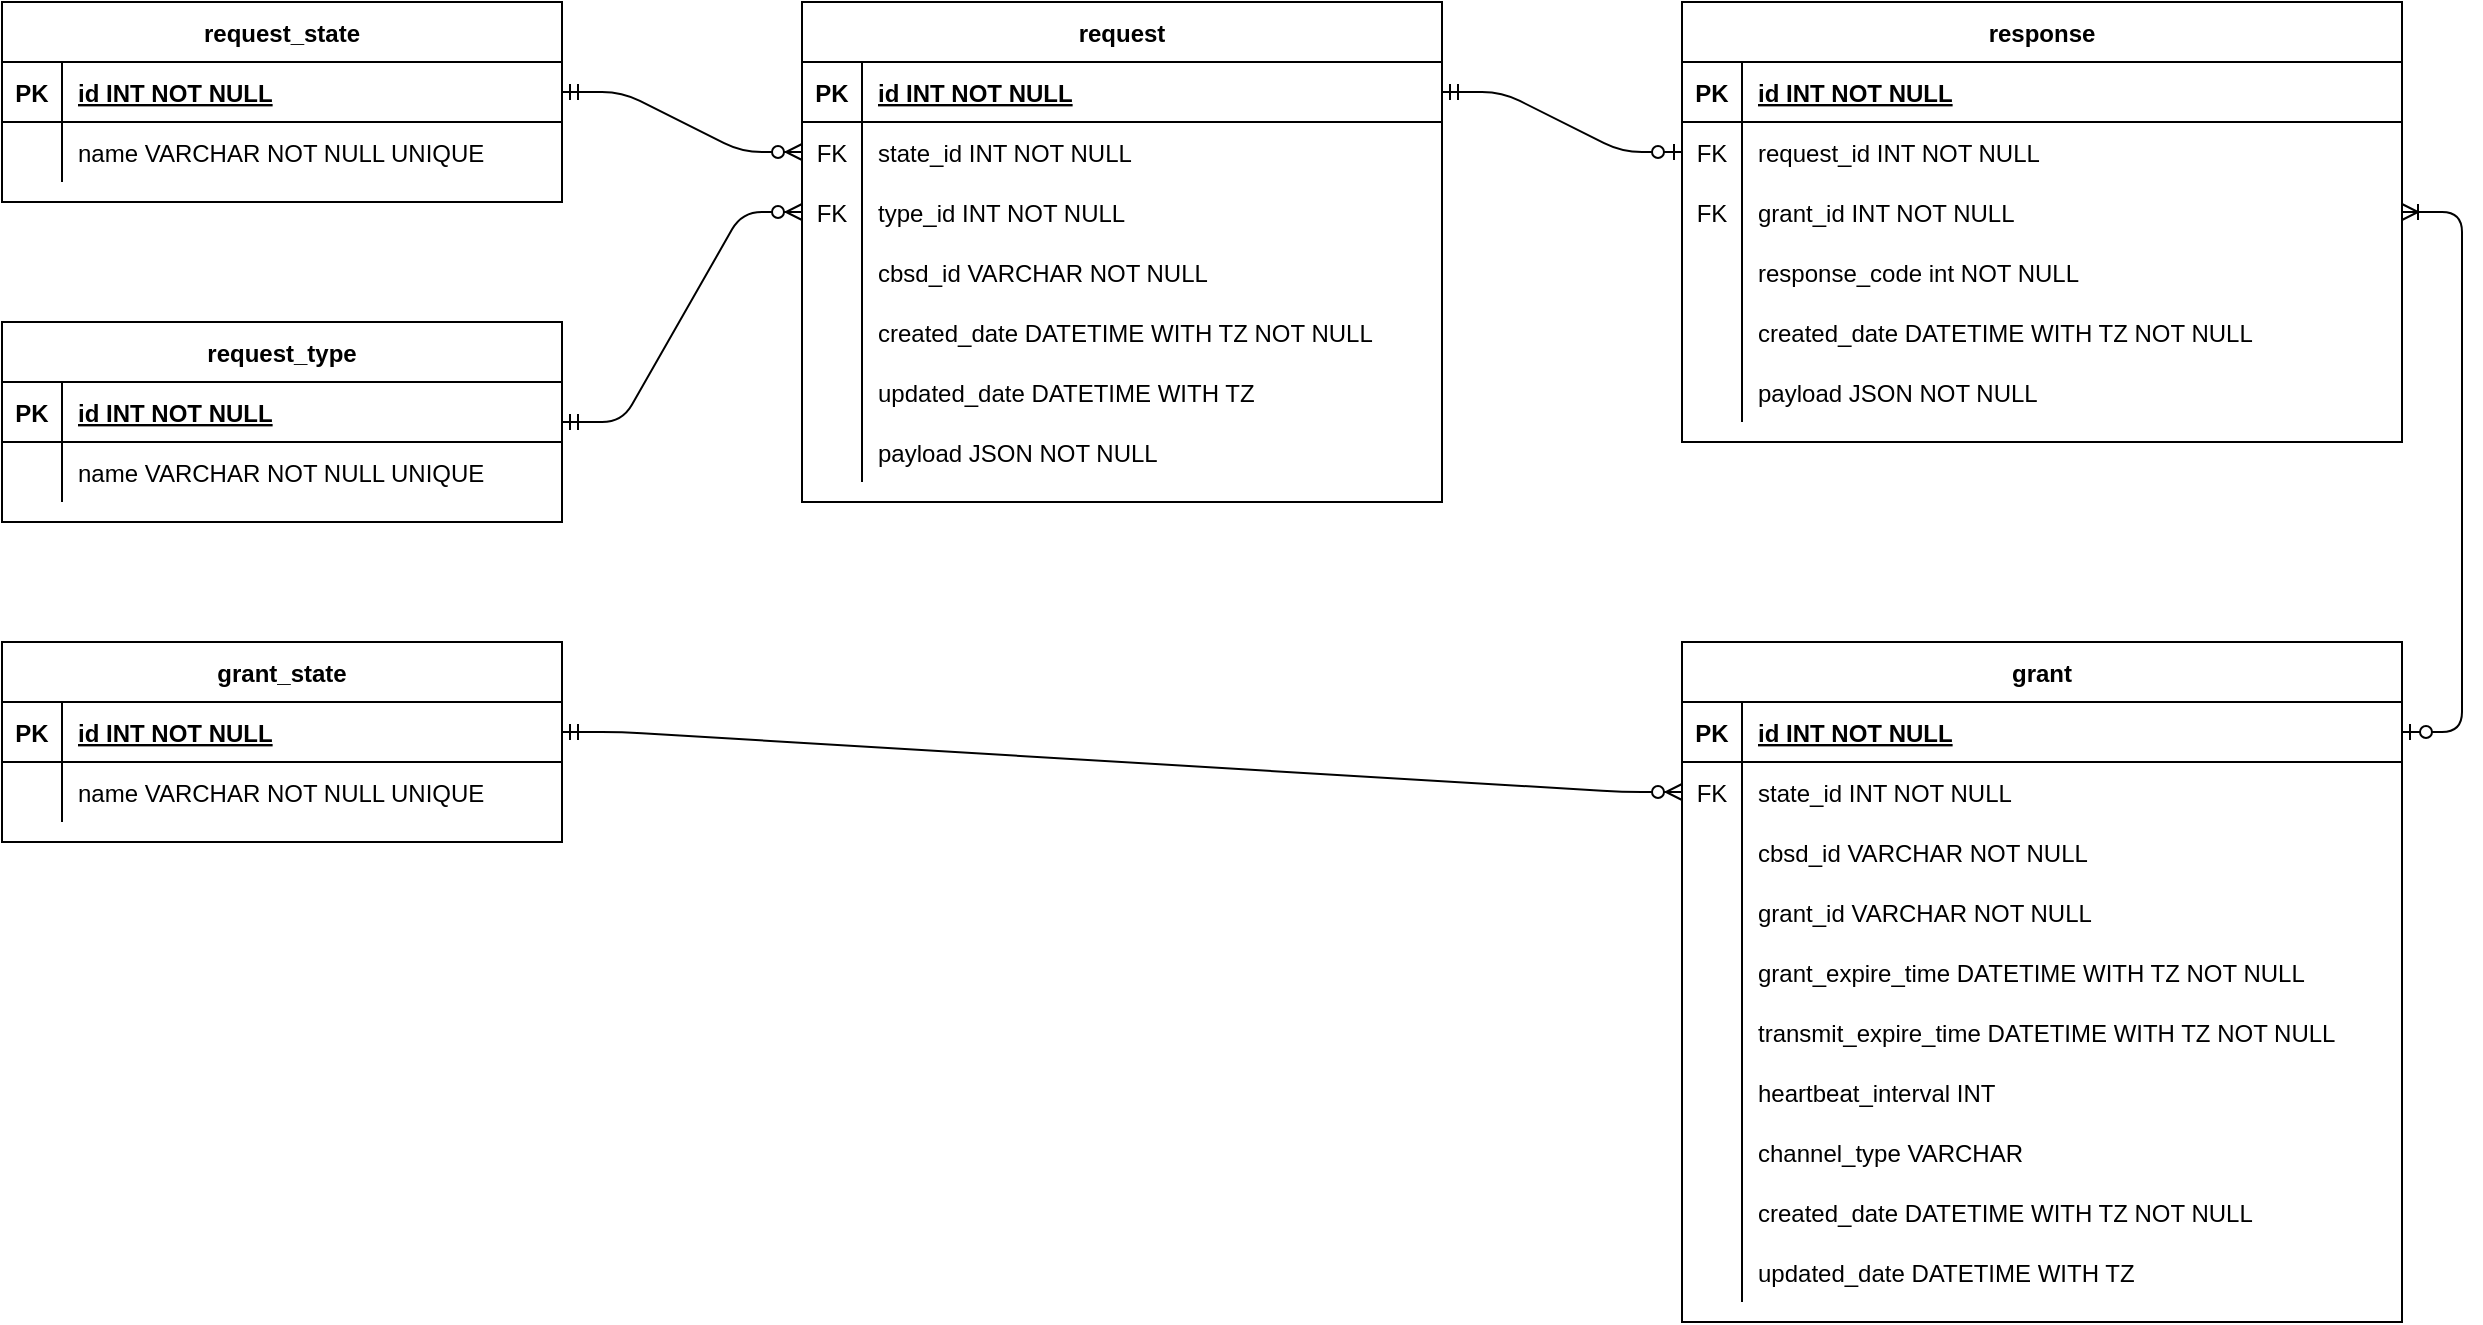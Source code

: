 <mxfile version="14.6.13" type="device"><diagram id="R2lEEEUBdFMjLlhIrx00" name="Page-1"><mxGraphModel dx="1350" dy="831" grid="1" gridSize="10" guides="1" tooltips="1" connect="1" arrows="1" fold="1" page="1" pageScale="1" pageWidth="850" pageHeight="1100" math="0" shadow="0" extFonts="Permanent Marker^https://fonts.googleapis.com/css?family=Permanent+Marker"><root><mxCell id="0"/><mxCell id="1" parent="0"/><mxCell id="C-vyLk0tnHw3VtMMgP7b-1" value="" style="edgeStyle=entityRelationEdgeStyle;endArrow=ERzeroToMany;startArrow=ERmandOne;endFill=1;startFill=0;" parent="1" source="C-vyLk0tnHw3VtMMgP7b-24" target="C-vyLk0tnHw3VtMMgP7b-6" edge="1"><mxGeometry width="100" height="100" relative="1" as="geometry"><mxPoint x="340" y="720" as="sourcePoint"/><mxPoint x="440" y="620" as="targetPoint"/></mxGeometry></mxCell><mxCell id="C-vyLk0tnHw3VtMMgP7b-12" value="" style="edgeStyle=entityRelationEdgeStyle;endArrow=ERzeroToOne;startArrow=ERmandOne;endFill=1;startFill=0;" parent="1" source="C-vyLk0tnHw3VtMMgP7b-3" target="unWOg4fV50jlK__Cf43V-41" edge="1"><mxGeometry width="100" height="100" relative="1" as="geometry"><mxPoint x="400" y="180" as="sourcePoint"/><mxPoint x="910" y="195" as="targetPoint"/></mxGeometry></mxCell><mxCell id="C-vyLk0tnHw3VtMMgP7b-2" value="request" style="shape=table;startSize=30;container=1;collapsible=1;childLayout=tableLayout;fixedRows=1;rowLines=0;fontStyle=1;align=center;resizeLast=1;" parent="1" vertex="1"><mxGeometry x="520" y="120" width="320" height="250" as="geometry"/></mxCell><mxCell id="C-vyLk0tnHw3VtMMgP7b-3" value="" style="shape=partialRectangle;collapsible=0;dropTarget=0;pointerEvents=0;fillColor=none;points=[[0,0.5],[1,0.5]];portConstraint=eastwest;top=0;left=0;right=0;bottom=1;" parent="C-vyLk0tnHw3VtMMgP7b-2" vertex="1"><mxGeometry y="30" width="320" height="30" as="geometry"/></mxCell><mxCell id="C-vyLk0tnHw3VtMMgP7b-4" value="PK" style="shape=partialRectangle;overflow=hidden;connectable=0;fillColor=none;top=0;left=0;bottom=0;right=0;fontStyle=1;" parent="C-vyLk0tnHw3VtMMgP7b-3" vertex="1"><mxGeometry width="30" height="30" as="geometry"/></mxCell><mxCell id="C-vyLk0tnHw3VtMMgP7b-5" value="id INT NOT NULL " style="shape=partialRectangle;overflow=hidden;connectable=0;fillColor=none;top=0;left=0;bottom=0;right=0;align=left;spacingLeft=6;fontStyle=5;" parent="C-vyLk0tnHw3VtMMgP7b-3" vertex="1"><mxGeometry x="30" width="290" height="30" as="geometry"/></mxCell><mxCell id="C-vyLk0tnHw3VtMMgP7b-6" value="" style="shape=partialRectangle;collapsible=0;dropTarget=0;pointerEvents=0;fillColor=none;points=[[0,0.5],[1,0.5]];portConstraint=eastwest;top=0;left=0;right=0;bottom=0;" parent="C-vyLk0tnHw3VtMMgP7b-2" vertex="1"><mxGeometry y="60" width="320" height="30" as="geometry"/></mxCell><mxCell id="C-vyLk0tnHw3VtMMgP7b-7" value="FK" style="shape=partialRectangle;overflow=hidden;connectable=0;fillColor=none;top=0;left=0;bottom=0;right=0;" parent="C-vyLk0tnHw3VtMMgP7b-6" vertex="1"><mxGeometry width="30" height="30" as="geometry"/></mxCell><mxCell id="C-vyLk0tnHw3VtMMgP7b-8" value="state_id INT NOT NULL" style="shape=partialRectangle;overflow=hidden;connectable=0;fillColor=none;top=0;left=0;bottom=0;right=0;align=left;spacingLeft=6;" parent="C-vyLk0tnHw3VtMMgP7b-6" vertex="1"><mxGeometry x="30" width="290" height="30" as="geometry"/></mxCell><mxCell id="C-vyLk0tnHw3VtMMgP7b-9" value="" style="shape=partialRectangle;collapsible=0;dropTarget=0;pointerEvents=0;fillColor=none;points=[[0,0.5],[1,0.5]];portConstraint=eastwest;top=0;left=0;right=0;bottom=0;" parent="C-vyLk0tnHw3VtMMgP7b-2" vertex="1"><mxGeometry y="90" width="320" height="30" as="geometry"/></mxCell><mxCell id="C-vyLk0tnHw3VtMMgP7b-10" value="FK" style="shape=partialRectangle;overflow=hidden;connectable=0;fillColor=none;top=0;left=0;bottom=0;right=0;" parent="C-vyLk0tnHw3VtMMgP7b-9" vertex="1"><mxGeometry width="30" height="30" as="geometry"/></mxCell><mxCell id="C-vyLk0tnHw3VtMMgP7b-11" value="type_id INT NOT NULL" style="shape=partialRectangle;overflow=hidden;connectable=0;fillColor=none;top=0;left=0;bottom=0;right=0;align=left;spacingLeft=6;" parent="C-vyLk0tnHw3VtMMgP7b-9" vertex="1"><mxGeometry x="30" width="290" height="30" as="geometry"/></mxCell><mxCell id="unWOg4fV50jlK__Cf43V-62" value="" style="shape=partialRectangle;collapsible=0;dropTarget=0;pointerEvents=0;fillColor=none;points=[[0,0.5],[1,0.5]];portConstraint=eastwest;top=0;left=0;right=0;bottom=0;" vertex="1" parent="C-vyLk0tnHw3VtMMgP7b-2"><mxGeometry y="120" width="320" height="30" as="geometry"/></mxCell><mxCell id="unWOg4fV50jlK__Cf43V-63" value="" style="shape=partialRectangle;overflow=hidden;connectable=0;fillColor=none;top=0;left=0;bottom=0;right=0;" vertex="1" parent="unWOg4fV50jlK__Cf43V-62"><mxGeometry width="30" height="30" as="geometry"/></mxCell><mxCell id="unWOg4fV50jlK__Cf43V-64" value="cbsd_id VARCHAR NOT NULL" style="shape=partialRectangle;overflow=hidden;connectable=0;fillColor=none;top=0;left=0;bottom=0;right=0;align=left;spacingLeft=6;" vertex="1" parent="unWOg4fV50jlK__Cf43V-62"><mxGeometry x="30" width="290" height="30" as="geometry"/></mxCell><mxCell id="unWOg4fV50jlK__Cf43V-65" value="" style="shape=partialRectangle;collapsible=0;dropTarget=0;pointerEvents=0;fillColor=none;points=[[0,0.5],[1,0.5]];portConstraint=eastwest;top=0;left=0;right=0;bottom=0;" vertex="1" parent="C-vyLk0tnHw3VtMMgP7b-2"><mxGeometry y="150" width="320" height="30" as="geometry"/></mxCell><mxCell id="unWOg4fV50jlK__Cf43V-66" value="" style="shape=partialRectangle;overflow=hidden;connectable=0;fillColor=none;top=0;left=0;bottom=0;right=0;" vertex="1" parent="unWOg4fV50jlK__Cf43V-65"><mxGeometry width="30" height="30" as="geometry"/></mxCell><mxCell id="unWOg4fV50jlK__Cf43V-67" value="created_date DATETIME WITH TZ NOT NULL" style="shape=partialRectangle;overflow=hidden;connectable=0;fillColor=none;top=0;left=0;bottom=0;right=0;align=left;spacingLeft=6;" vertex="1" parent="unWOg4fV50jlK__Cf43V-65"><mxGeometry x="30" width="290" height="30" as="geometry"/></mxCell><mxCell id="unWOg4fV50jlK__Cf43V-68" value="" style="shape=partialRectangle;collapsible=0;dropTarget=0;pointerEvents=0;fillColor=none;points=[[0,0.5],[1,0.5]];portConstraint=eastwest;top=0;left=0;right=0;bottom=0;" vertex="1" parent="C-vyLk0tnHw3VtMMgP7b-2"><mxGeometry y="180" width="320" height="30" as="geometry"/></mxCell><mxCell id="unWOg4fV50jlK__Cf43V-69" value="" style="shape=partialRectangle;overflow=hidden;connectable=0;fillColor=none;top=0;left=0;bottom=0;right=0;" vertex="1" parent="unWOg4fV50jlK__Cf43V-68"><mxGeometry width="30" height="30" as="geometry"/></mxCell><mxCell id="unWOg4fV50jlK__Cf43V-70" value="updated_date DATETIME WITH TZ" style="shape=partialRectangle;overflow=hidden;connectable=0;fillColor=none;top=0;left=0;bottom=0;right=0;align=left;spacingLeft=6;" vertex="1" parent="unWOg4fV50jlK__Cf43V-68"><mxGeometry x="30" width="290" height="30" as="geometry"/></mxCell><mxCell id="unWOg4fV50jlK__Cf43V-71" value="" style="shape=partialRectangle;collapsible=0;dropTarget=0;pointerEvents=0;fillColor=none;points=[[0,0.5],[1,0.5]];portConstraint=eastwest;top=0;left=0;right=0;bottom=0;" vertex="1" parent="C-vyLk0tnHw3VtMMgP7b-2"><mxGeometry y="210" width="320" height="30" as="geometry"/></mxCell><mxCell id="unWOg4fV50jlK__Cf43V-72" value="" style="shape=partialRectangle;overflow=hidden;connectable=0;fillColor=none;top=0;left=0;bottom=0;right=0;" vertex="1" parent="unWOg4fV50jlK__Cf43V-71"><mxGeometry width="30" height="30" as="geometry"/></mxCell><mxCell id="unWOg4fV50jlK__Cf43V-73" value="payload JSON NOT NULL" style="shape=partialRectangle;overflow=hidden;connectable=0;fillColor=none;top=0;left=0;bottom=0;right=0;align=left;spacingLeft=6;" vertex="1" parent="unWOg4fV50jlK__Cf43V-71"><mxGeometry x="30" width="290" height="30" as="geometry"/></mxCell><mxCell id="C-vyLk0tnHw3VtMMgP7b-23" value="request_state" style="shape=table;startSize=30;container=1;collapsible=1;childLayout=tableLayout;fixedRows=1;rowLines=0;fontStyle=1;align=center;resizeLast=1;" parent="1" vertex="1"><mxGeometry x="120" y="120" width="280" height="100" as="geometry"/></mxCell><mxCell id="C-vyLk0tnHw3VtMMgP7b-24" value="" style="shape=partialRectangle;collapsible=0;dropTarget=0;pointerEvents=0;fillColor=none;points=[[0,0.5],[1,0.5]];portConstraint=eastwest;top=0;left=0;right=0;bottom=1;" parent="C-vyLk0tnHw3VtMMgP7b-23" vertex="1"><mxGeometry y="30" width="280" height="30" as="geometry"/></mxCell><mxCell id="C-vyLk0tnHw3VtMMgP7b-25" value="PK" style="shape=partialRectangle;overflow=hidden;connectable=0;fillColor=none;top=0;left=0;bottom=0;right=0;fontStyle=1;" parent="C-vyLk0tnHw3VtMMgP7b-24" vertex="1"><mxGeometry width="30" height="30" as="geometry"/></mxCell><mxCell id="C-vyLk0tnHw3VtMMgP7b-26" value="id INT NOT NULL " style="shape=partialRectangle;overflow=hidden;connectable=0;fillColor=none;top=0;left=0;bottom=0;right=0;align=left;spacingLeft=6;fontStyle=5;" parent="C-vyLk0tnHw3VtMMgP7b-24" vertex="1"><mxGeometry x="30" width="250" height="30" as="geometry"/></mxCell><mxCell id="C-vyLk0tnHw3VtMMgP7b-27" value="" style="shape=partialRectangle;collapsible=0;dropTarget=0;pointerEvents=0;fillColor=none;points=[[0,0.5],[1,0.5]];portConstraint=eastwest;top=0;left=0;right=0;bottom=0;" parent="C-vyLk0tnHw3VtMMgP7b-23" vertex="1"><mxGeometry y="60" width="280" height="30" as="geometry"/></mxCell><mxCell id="C-vyLk0tnHw3VtMMgP7b-28" value="" style="shape=partialRectangle;overflow=hidden;connectable=0;fillColor=none;top=0;left=0;bottom=0;right=0;" parent="C-vyLk0tnHw3VtMMgP7b-27" vertex="1"><mxGeometry width="30" height="30" as="geometry"/></mxCell><mxCell id="C-vyLk0tnHw3VtMMgP7b-29" value="name VARCHAR NOT NULL UNIQUE" style="shape=partialRectangle;overflow=hidden;connectable=0;fillColor=none;top=0;left=0;bottom=0;right=0;align=left;spacingLeft=6;" parent="C-vyLk0tnHw3VtMMgP7b-27" vertex="1"><mxGeometry x="30" width="250" height="30" as="geometry"/></mxCell><mxCell id="unWOg4fV50jlK__Cf43V-15" value="request_type" style="shape=table;startSize=30;container=1;collapsible=1;childLayout=tableLayout;fixedRows=1;rowLines=0;fontStyle=1;align=center;resizeLast=1;" vertex="1" parent="1"><mxGeometry x="120" y="280" width="280" height="100" as="geometry"/></mxCell><mxCell id="unWOg4fV50jlK__Cf43V-16" value="" style="shape=partialRectangle;collapsible=0;dropTarget=0;pointerEvents=0;fillColor=none;points=[[0,0.5],[1,0.5]];portConstraint=eastwest;top=0;left=0;right=0;bottom=1;" vertex="1" parent="unWOg4fV50jlK__Cf43V-15"><mxGeometry y="30" width="280" height="30" as="geometry"/></mxCell><mxCell id="unWOg4fV50jlK__Cf43V-17" value="PK" style="shape=partialRectangle;overflow=hidden;connectable=0;fillColor=none;top=0;left=0;bottom=0;right=0;fontStyle=1;" vertex="1" parent="unWOg4fV50jlK__Cf43V-16"><mxGeometry width="30" height="30" as="geometry"/></mxCell><mxCell id="unWOg4fV50jlK__Cf43V-18" value="id INT NOT NULL " style="shape=partialRectangle;overflow=hidden;connectable=0;fillColor=none;top=0;left=0;bottom=0;right=0;align=left;spacingLeft=6;fontStyle=5;" vertex="1" parent="unWOg4fV50jlK__Cf43V-16"><mxGeometry x="30" width="250" height="30" as="geometry"/></mxCell><mxCell id="unWOg4fV50jlK__Cf43V-19" value="" style="shape=partialRectangle;collapsible=0;dropTarget=0;pointerEvents=0;fillColor=none;points=[[0,0.5],[1,0.5]];portConstraint=eastwest;top=0;left=0;right=0;bottom=0;" vertex="1" parent="unWOg4fV50jlK__Cf43V-15"><mxGeometry y="60" width="280" height="30" as="geometry"/></mxCell><mxCell id="unWOg4fV50jlK__Cf43V-20" value="" style="shape=partialRectangle;overflow=hidden;connectable=0;fillColor=none;top=0;left=0;bottom=0;right=0;" vertex="1" parent="unWOg4fV50jlK__Cf43V-19"><mxGeometry width="30" height="30" as="geometry"/></mxCell><mxCell id="unWOg4fV50jlK__Cf43V-21" value="name VARCHAR NOT NULL UNIQUE" style="shape=partialRectangle;overflow=hidden;connectable=0;fillColor=none;top=0;left=0;bottom=0;right=0;align=left;spacingLeft=6;" vertex="1" parent="unWOg4fV50jlK__Cf43V-19"><mxGeometry x="30" width="250" height="30" as="geometry"/></mxCell><mxCell id="unWOg4fV50jlK__Cf43V-22" value="grant_state" style="shape=table;startSize=30;container=1;collapsible=1;childLayout=tableLayout;fixedRows=1;rowLines=0;fontStyle=1;align=center;resizeLast=1;" vertex="1" parent="1"><mxGeometry x="120" y="440" width="280" height="100" as="geometry"/></mxCell><mxCell id="unWOg4fV50jlK__Cf43V-23" value="" style="shape=partialRectangle;collapsible=0;dropTarget=0;pointerEvents=0;fillColor=none;points=[[0,0.5],[1,0.5]];portConstraint=eastwest;top=0;left=0;right=0;bottom=1;" vertex="1" parent="unWOg4fV50jlK__Cf43V-22"><mxGeometry y="30" width="280" height="30" as="geometry"/></mxCell><mxCell id="unWOg4fV50jlK__Cf43V-24" value="PK" style="shape=partialRectangle;overflow=hidden;connectable=0;fillColor=none;top=0;left=0;bottom=0;right=0;fontStyle=1;" vertex="1" parent="unWOg4fV50jlK__Cf43V-23"><mxGeometry width="30" height="30" as="geometry"/></mxCell><mxCell id="unWOg4fV50jlK__Cf43V-25" value="id INT NOT NULL " style="shape=partialRectangle;overflow=hidden;connectable=0;fillColor=none;top=0;left=0;bottom=0;right=0;align=left;spacingLeft=6;fontStyle=5;" vertex="1" parent="unWOg4fV50jlK__Cf43V-23"><mxGeometry x="30" width="250" height="30" as="geometry"/></mxCell><mxCell id="unWOg4fV50jlK__Cf43V-26" value="" style="shape=partialRectangle;collapsible=0;dropTarget=0;pointerEvents=0;fillColor=none;points=[[0,0.5],[1,0.5]];portConstraint=eastwest;top=0;left=0;right=0;bottom=0;" vertex="1" parent="unWOg4fV50jlK__Cf43V-22"><mxGeometry y="60" width="280" height="30" as="geometry"/></mxCell><mxCell id="unWOg4fV50jlK__Cf43V-27" value="" style="shape=partialRectangle;overflow=hidden;connectable=0;fillColor=none;top=0;left=0;bottom=0;right=0;" vertex="1" parent="unWOg4fV50jlK__Cf43V-26"><mxGeometry width="30" height="30" as="geometry"/></mxCell><mxCell id="unWOg4fV50jlK__Cf43V-28" value="name VARCHAR NOT NULL UNIQUE" style="shape=partialRectangle;overflow=hidden;connectable=0;fillColor=none;top=0;left=0;bottom=0;right=0;align=left;spacingLeft=6;" vertex="1" parent="unWOg4fV50jlK__Cf43V-26"><mxGeometry x="30" width="250" height="30" as="geometry"/></mxCell><mxCell id="unWOg4fV50jlK__Cf43V-33" value="" style="edgeStyle=entityRelationEdgeStyle;endArrow=ERzeroToMany;startArrow=ERmandOne;endFill=1;startFill=0;" edge="1" parent="1" source="unWOg4fV50jlK__Cf43V-15" target="C-vyLk0tnHw3VtMMgP7b-9"><mxGeometry width="100" height="100" relative="1" as="geometry"><mxPoint x="380" y="175" as="sourcePoint"/><mxPoint x="460" y="205" as="targetPoint"/></mxGeometry></mxCell><mxCell id="unWOg4fV50jlK__Cf43V-37" value="response" style="shape=table;startSize=30;container=1;collapsible=1;childLayout=tableLayout;fixedRows=1;rowLines=0;fontStyle=1;align=center;resizeLast=1;" vertex="1" parent="1"><mxGeometry x="960" y="120" width="360" height="220" as="geometry"/></mxCell><mxCell id="unWOg4fV50jlK__Cf43V-38" value="" style="shape=partialRectangle;collapsible=0;dropTarget=0;pointerEvents=0;fillColor=none;points=[[0,0.5],[1,0.5]];portConstraint=eastwest;top=0;left=0;right=0;bottom=1;" vertex="1" parent="unWOg4fV50jlK__Cf43V-37"><mxGeometry y="30" width="360" height="30" as="geometry"/></mxCell><mxCell id="unWOg4fV50jlK__Cf43V-39" value="PK" style="shape=partialRectangle;overflow=hidden;connectable=0;fillColor=none;top=0;left=0;bottom=0;right=0;fontStyle=1;" vertex="1" parent="unWOg4fV50jlK__Cf43V-38"><mxGeometry width="30" height="30" as="geometry"/></mxCell><mxCell id="unWOg4fV50jlK__Cf43V-40" value="id INT NOT NULL " style="shape=partialRectangle;overflow=hidden;connectable=0;fillColor=none;top=0;left=0;bottom=0;right=0;align=left;spacingLeft=6;fontStyle=5;" vertex="1" parent="unWOg4fV50jlK__Cf43V-38"><mxGeometry x="30" width="330" height="30" as="geometry"/></mxCell><mxCell id="unWOg4fV50jlK__Cf43V-41" value="" style="shape=partialRectangle;collapsible=0;dropTarget=0;pointerEvents=0;fillColor=none;points=[[0,0.5],[1,0.5]];portConstraint=eastwest;top=0;left=0;right=0;bottom=0;" vertex="1" parent="unWOg4fV50jlK__Cf43V-37"><mxGeometry y="60" width="360" height="30" as="geometry"/></mxCell><mxCell id="unWOg4fV50jlK__Cf43V-42" value="FK" style="shape=partialRectangle;overflow=hidden;connectable=0;fillColor=none;top=0;left=0;bottom=0;right=0;" vertex="1" parent="unWOg4fV50jlK__Cf43V-41"><mxGeometry width="30" height="30" as="geometry"/></mxCell><mxCell id="unWOg4fV50jlK__Cf43V-43" value="request_id INT NOT NULL" style="shape=partialRectangle;overflow=hidden;connectable=0;fillColor=none;top=0;left=0;bottom=0;right=0;align=left;spacingLeft=6;" vertex="1" parent="unWOg4fV50jlK__Cf43V-41"><mxGeometry x="30" width="330" height="30" as="geometry"/></mxCell><mxCell id="unWOg4fV50jlK__Cf43V-44" value="" style="shape=partialRectangle;collapsible=0;dropTarget=0;pointerEvents=0;fillColor=none;points=[[0,0.5],[1,0.5]];portConstraint=eastwest;top=0;left=0;right=0;bottom=0;" vertex="1" parent="unWOg4fV50jlK__Cf43V-37"><mxGeometry y="90" width="360" height="30" as="geometry"/></mxCell><mxCell id="unWOg4fV50jlK__Cf43V-45" value="FK" style="shape=partialRectangle;overflow=hidden;connectable=0;fillColor=none;top=0;left=0;bottom=0;right=0;" vertex="1" parent="unWOg4fV50jlK__Cf43V-44"><mxGeometry width="30" height="30" as="geometry"/></mxCell><mxCell id="unWOg4fV50jlK__Cf43V-46" value="grant_id INT NOT NULL" style="shape=partialRectangle;overflow=hidden;connectable=0;fillColor=none;top=0;left=0;bottom=0;right=0;align=left;spacingLeft=6;" vertex="1" parent="unWOg4fV50jlK__Cf43V-44"><mxGeometry x="30" width="330" height="30" as="geometry"/></mxCell><mxCell id="unWOg4fV50jlK__Cf43V-97" value="" style="shape=partialRectangle;collapsible=0;dropTarget=0;pointerEvents=0;fillColor=none;points=[[0,0.5],[1,0.5]];portConstraint=eastwest;top=0;left=0;right=0;bottom=0;" vertex="1" parent="unWOg4fV50jlK__Cf43V-37"><mxGeometry y="120" width="360" height="30" as="geometry"/></mxCell><mxCell id="unWOg4fV50jlK__Cf43V-98" value="" style="shape=partialRectangle;overflow=hidden;connectable=0;fillColor=none;top=0;left=0;bottom=0;right=0;" vertex="1" parent="unWOg4fV50jlK__Cf43V-97"><mxGeometry width="30" height="30" as="geometry"/></mxCell><mxCell id="unWOg4fV50jlK__Cf43V-99" value="response_code int NOT NULL" style="shape=partialRectangle;overflow=hidden;connectable=0;fillColor=none;top=0;left=0;bottom=0;right=0;align=left;spacingLeft=6;" vertex="1" parent="unWOg4fV50jlK__Cf43V-97"><mxGeometry x="30" width="330" height="30" as="geometry"/></mxCell><mxCell id="unWOg4fV50jlK__Cf43V-100" value="" style="shape=partialRectangle;collapsible=0;dropTarget=0;pointerEvents=0;fillColor=none;points=[[0,0.5],[1,0.5]];portConstraint=eastwest;top=0;left=0;right=0;bottom=0;" vertex="1" parent="unWOg4fV50jlK__Cf43V-37"><mxGeometry y="150" width="360" height="30" as="geometry"/></mxCell><mxCell id="unWOg4fV50jlK__Cf43V-101" value="" style="shape=partialRectangle;overflow=hidden;connectable=0;fillColor=none;top=0;left=0;bottom=0;right=0;" vertex="1" parent="unWOg4fV50jlK__Cf43V-100"><mxGeometry width="30" height="30" as="geometry"/></mxCell><mxCell id="unWOg4fV50jlK__Cf43V-102" value="created_date DATETIME WITH TZ NOT NULL" style="shape=partialRectangle;overflow=hidden;connectable=0;fillColor=none;top=0;left=0;bottom=0;right=0;align=left;spacingLeft=6;" vertex="1" parent="unWOg4fV50jlK__Cf43V-100"><mxGeometry x="30" width="330" height="30" as="geometry"/></mxCell><mxCell id="unWOg4fV50jlK__Cf43V-103" value="" style="shape=partialRectangle;collapsible=0;dropTarget=0;pointerEvents=0;fillColor=none;points=[[0,0.5],[1,0.5]];portConstraint=eastwest;top=0;left=0;right=0;bottom=0;" vertex="1" parent="unWOg4fV50jlK__Cf43V-37"><mxGeometry y="180" width="360" height="30" as="geometry"/></mxCell><mxCell id="unWOg4fV50jlK__Cf43V-104" value="" style="shape=partialRectangle;overflow=hidden;connectable=0;fillColor=none;top=0;left=0;bottom=0;right=0;" vertex="1" parent="unWOg4fV50jlK__Cf43V-103"><mxGeometry width="30" height="30" as="geometry"/></mxCell><mxCell id="unWOg4fV50jlK__Cf43V-105" value="payload JSON NOT NULL" style="shape=partialRectangle;overflow=hidden;connectable=0;fillColor=none;top=0;left=0;bottom=0;right=0;align=left;spacingLeft=6;" vertex="1" parent="unWOg4fV50jlK__Cf43V-103"><mxGeometry x="30" width="330" height="30" as="geometry"/></mxCell><mxCell id="unWOg4fV50jlK__Cf43V-74" value="grant" style="shape=table;startSize=30;container=1;collapsible=1;childLayout=tableLayout;fixedRows=1;rowLines=0;fontStyle=1;align=center;resizeLast=1;" vertex="1" parent="1"><mxGeometry x="960" y="440" width="360" height="340" as="geometry"/></mxCell><mxCell id="unWOg4fV50jlK__Cf43V-75" value="" style="shape=partialRectangle;collapsible=0;dropTarget=0;pointerEvents=0;fillColor=none;points=[[0,0.5],[1,0.5]];portConstraint=eastwest;top=0;left=0;right=0;bottom=1;" vertex="1" parent="unWOg4fV50jlK__Cf43V-74"><mxGeometry y="30" width="360" height="30" as="geometry"/></mxCell><mxCell id="unWOg4fV50jlK__Cf43V-76" value="PK" style="shape=partialRectangle;overflow=hidden;connectable=0;fillColor=none;top=0;left=0;bottom=0;right=0;fontStyle=1;" vertex="1" parent="unWOg4fV50jlK__Cf43V-75"><mxGeometry width="30" height="30" as="geometry"/></mxCell><mxCell id="unWOg4fV50jlK__Cf43V-77" value="id INT NOT NULL " style="shape=partialRectangle;overflow=hidden;connectable=0;fillColor=none;top=0;left=0;bottom=0;right=0;align=left;spacingLeft=6;fontStyle=5;" vertex="1" parent="unWOg4fV50jlK__Cf43V-75"><mxGeometry x="30" width="330" height="30" as="geometry"/></mxCell><mxCell id="unWOg4fV50jlK__Cf43V-78" value="" style="shape=partialRectangle;collapsible=0;dropTarget=0;pointerEvents=0;fillColor=none;points=[[0,0.5],[1,0.5]];portConstraint=eastwest;top=0;left=0;right=0;bottom=0;" vertex="1" parent="unWOg4fV50jlK__Cf43V-74"><mxGeometry y="60" width="360" height="30" as="geometry"/></mxCell><mxCell id="unWOg4fV50jlK__Cf43V-79" value="FK" style="shape=partialRectangle;overflow=hidden;connectable=0;fillColor=none;top=0;left=0;bottom=0;right=0;" vertex="1" parent="unWOg4fV50jlK__Cf43V-78"><mxGeometry width="30" height="30" as="geometry"/></mxCell><mxCell id="unWOg4fV50jlK__Cf43V-80" value="state_id INT NOT NULL" style="shape=partialRectangle;overflow=hidden;connectable=0;fillColor=none;top=0;left=0;bottom=0;right=0;align=left;spacingLeft=6;" vertex="1" parent="unWOg4fV50jlK__Cf43V-78"><mxGeometry x="30" width="330" height="30" as="geometry"/></mxCell><mxCell id="unWOg4fV50jlK__Cf43V-81" value="" style="shape=partialRectangle;collapsible=0;dropTarget=0;pointerEvents=0;fillColor=none;points=[[0,0.5],[1,0.5]];portConstraint=eastwest;top=0;left=0;right=0;bottom=0;" vertex="1" parent="unWOg4fV50jlK__Cf43V-74"><mxGeometry y="90" width="360" height="30" as="geometry"/></mxCell><mxCell id="unWOg4fV50jlK__Cf43V-82" value="" style="shape=partialRectangle;overflow=hidden;connectable=0;fillColor=none;top=0;left=0;bottom=0;right=0;" vertex="1" parent="unWOg4fV50jlK__Cf43V-81"><mxGeometry width="30" height="30" as="geometry"/></mxCell><mxCell id="unWOg4fV50jlK__Cf43V-83" value="cbsd_id VARCHAR NOT NULL" style="shape=partialRectangle;overflow=hidden;connectable=0;fillColor=none;top=0;left=0;bottom=0;right=0;align=left;spacingLeft=6;" vertex="1" parent="unWOg4fV50jlK__Cf43V-81"><mxGeometry x="30" width="330" height="30" as="geometry"/></mxCell><mxCell id="unWOg4fV50jlK__Cf43V-84" value="" style="shape=partialRectangle;collapsible=0;dropTarget=0;pointerEvents=0;fillColor=none;points=[[0,0.5],[1,0.5]];portConstraint=eastwest;top=0;left=0;right=0;bottom=0;" vertex="1" parent="unWOg4fV50jlK__Cf43V-74"><mxGeometry y="120" width="360" height="30" as="geometry"/></mxCell><mxCell id="unWOg4fV50jlK__Cf43V-85" value="" style="shape=partialRectangle;overflow=hidden;connectable=0;fillColor=none;top=0;left=0;bottom=0;right=0;" vertex="1" parent="unWOg4fV50jlK__Cf43V-84"><mxGeometry width="30" height="30" as="geometry"/></mxCell><mxCell id="unWOg4fV50jlK__Cf43V-86" value="grant_id VARCHAR NOT NULL" style="shape=partialRectangle;overflow=hidden;connectable=0;fillColor=none;top=0;left=0;bottom=0;right=0;align=left;spacingLeft=6;" vertex="1" parent="unWOg4fV50jlK__Cf43V-84"><mxGeometry x="30" width="330" height="30" as="geometry"/></mxCell><mxCell id="unWOg4fV50jlK__Cf43V-87" value="" style="shape=partialRectangle;collapsible=0;dropTarget=0;pointerEvents=0;fillColor=none;points=[[0,0.5],[1,0.5]];portConstraint=eastwest;top=0;left=0;right=0;bottom=0;" vertex="1" parent="unWOg4fV50jlK__Cf43V-74"><mxGeometry y="150" width="360" height="30" as="geometry"/></mxCell><mxCell id="unWOg4fV50jlK__Cf43V-88" value="" style="shape=partialRectangle;overflow=hidden;connectable=0;fillColor=none;top=0;left=0;bottom=0;right=0;" vertex="1" parent="unWOg4fV50jlK__Cf43V-87"><mxGeometry width="30" height="30" as="geometry"/></mxCell><mxCell id="unWOg4fV50jlK__Cf43V-89" value="grant_expire_time DATETIME WITH TZ NOT NULL" style="shape=partialRectangle;overflow=hidden;connectable=0;fillColor=none;top=0;left=0;bottom=0;right=0;align=left;spacingLeft=6;" vertex="1" parent="unWOg4fV50jlK__Cf43V-87"><mxGeometry x="30" width="330" height="30" as="geometry"/></mxCell><mxCell id="unWOg4fV50jlK__Cf43V-90" value="" style="shape=partialRectangle;collapsible=0;dropTarget=0;pointerEvents=0;fillColor=none;points=[[0,0.5],[1,0.5]];portConstraint=eastwest;top=0;left=0;right=0;bottom=0;" vertex="1" parent="unWOg4fV50jlK__Cf43V-74"><mxGeometry y="180" width="360" height="30" as="geometry"/></mxCell><mxCell id="unWOg4fV50jlK__Cf43V-91" value="" style="shape=partialRectangle;overflow=hidden;connectable=0;fillColor=none;top=0;left=0;bottom=0;right=0;" vertex="1" parent="unWOg4fV50jlK__Cf43V-90"><mxGeometry width="30" height="30" as="geometry"/></mxCell><mxCell id="unWOg4fV50jlK__Cf43V-92" value="transmit_expire_time DATETIME WITH TZ NOT NULL" style="shape=partialRectangle;overflow=hidden;connectable=0;fillColor=none;top=0;left=0;bottom=0;right=0;align=left;spacingLeft=6;" vertex="1" parent="unWOg4fV50jlK__Cf43V-90"><mxGeometry x="30" width="330" height="30" as="geometry"/></mxCell><mxCell id="unWOg4fV50jlK__Cf43V-93" value="" style="shape=partialRectangle;collapsible=0;dropTarget=0;pointerEvents=0;fillColor=none;points=[[0,0.5],[1,0.5]];portConstraint=eastwest;top=0;left=0;right=0;bottom=0;" vertex="1" parent="unWOg4fV50jlK__Cf43V-74"><mxGeometry y="210" width="360" height="30" as="geometry"/></mxCell><mxCell id="unWOg4fV50jlK__Cf43V-94" value="" style="shape=partialRectangle;overflow=hidden;connectable=0;fillColor=none;top=0;left=0;bottom=0;right=0;" vertex="1" parent="unWOg4fV50jlK__Cf43V-93"><mxGeometry width="30" height="30" as="geometry"/></mxCell><mxCell id="unWOg4fV50jlK__Cf43V-95" value="heartbeat_interval INT" style="shape=partialRectangle;overflow=hidden;connectable=0;fillColor=none;top=0;left=0;bottom=0;right=0;align=left;spacingLeft=6;" vertex="1" parent="unWOg4fV50jlK__Cf43V-93"><mxGeometry x="30" width="330" height="30" as="geometry"/></mxCell><mxCell id="unWOg4fV50jlK__Cf43V-111" value="" style="shape=partialRectangle;collapsible=0;dropTarget=0;pointerEvents=0;fillColor=none;points=[[0,0.5],[1,0.5]];portConstraint=eastwest;top=0;left=0;right=0;bottom=0;" vertex="1" parent="unWOg4fV50jlK__Cf43V-74"><mxGeometry y="240" width="360" height="30" as="geometry"/></mxCell><mxCell id="unWOg4fV50jlK__Cf43V-112" value="" style="shape=partialRectangle;overflow=hidden;connectable=0;fillColor=none;top=0;left=0;bottom=0;right=0;" vertex="1" parent="unWOg4fV50jlK__Cf43V-111"><mxGeometry width="30" height="30" as="geometry"/></mxCell><mxCell id="unWOg4fV50jlK__Cf43V-113" value="channel_type VARCHAR" style="shape=partialRectangle;overflow=hidden;connectable=0;fillColor=none;top=0;left=0;bottom=0;right=0;align=left;spacingLeft=6;" vertex="1" parent="unWOg4fV50jlK__Cf43V-111"><mxGeometry x="30" width="330" height="30" as="geometry"/></mxCell><mxCell id="unWOg4fV50jlK__Cf43V-114" value="" style="shape=partialRectangle;collapsible=0;dropTarget=0;pointerEvents=0;fillColor=none;points=[[0,0.5],[1,0.5]];portConstraint=eastwest;top=0;left=0;right=0;bottom=0;" vertex="1" parent="unWOg4fV50jlK__Cf43V-74"><mxGeometry y="270" width="360" height="30" as="geometry"/></mxCell><mxCell id="unWOg4fV50jlK__Cf43V-115" value="" style="shape=partialRectangle;overflow=hidden;connectable=0;fillColor=none;top=0;left=0;bottom=0;right=0;" vertex="1" parent="unWOg4fV50jlK__Cf43V-114"><mxGeometry width="30" height="30" as="geometry"/></mxCell><mxCell id="unWOg4fV50jlK__Cf43V-116" value="created_date DATETIME WITH TZ NOT NULL" style="shape=partialRectangle;overflow=hidden;connectable=0;fillColor=none;top=0;left=0;bottom=0;right=0;align=left;spacingLeft=6;" vertex="1" parent="unWOg4fV50jlK__Cf43V-114"><mxGeometry x="30" width="330" height="30" as="geometry"/></mxCell><mxCell id="unWOg4fV50jlK__Cf43V-117" value="" style="shape=partialRectangle;collapsible=0;dropTarget=0;pointerEvents=0;fillColor=none;points=[[0,0.5],[1,0.5]];portConstraint=eastwest;top=0;left=0;right=0;bottom=0;" vertex="1" parent="unWOg4fV50jlK__Cf43V-74"><mxGeometry y="300" width="360" height="30" as="geometry"/></mxCell><mxCell id="unWOg4fV50jlK__Cf43V-118" value="" style="shape=partialRectangle;overflow=hidden;connectable=0;fillColor=none;top=0;left=0;bottom=0;right=0;" vertex="1" parent="unWOg4fV50jlK__Cf43V-117"><mxGeometry width="30" height="30" as="geometry"/></mxCell><mxCell id="unWOg4fV50jlK__Cf43V-119" value="updated_date DATETIME WITH TZ" style="shape=partialRectangle;overflow=hidden;connectable=0;fillColor=none;top=0;left=0;bottom=0;right=0;align=left;spacingLeft=6;" vertex="1" parent="unWOg4fV50jlK__Cf43V-117"><mxGeometry x="30" width="330" height="30" as="geometry"/></mxCell><mxCell id="unWOg4fV50jlK__Cf43V-96" value="" style="edgeStyle=entityRelationEdgeStyle;endArrow=ERzeroToOne;startArrow=ERoneToMany;endFill=1;startFill=0;" edge="1" parent="1" source="unWOg4fV50jlK__Cf43V-44" target="unWOg4fV50jlK__Cf43V-75"><mxGeometry width="100" height="100" relative="1" as="geometry"><mxPoint x="770" y="175" as="sourcePoint"/><mxPoint x="920" y="205" as="targetPoint"/></mxGeometry></mxCell><mxCell id="unWOg4fV50jlK__Cf43V-109" value="" style="edgeStyle=entityRelationEdgeStyle;fontSize=12;html=1;endArrow=ERzeroToMany;startArrow=ERmandOne;" edge="1" parent="1" source="unWOg4fV50jlK__Cf43V-23" target="unWOg4fV50jlK__Cf43V-78"><mxGeometry width="100" height="100" relative="1" as="geometry"><mxPoint x="610" y="440" as="sourcePoint"/><mxPoint x="710" y="340" as="targetPoint"/></mxGeometry></mxCell></root></mxGraphModel></diagram></mxfile>